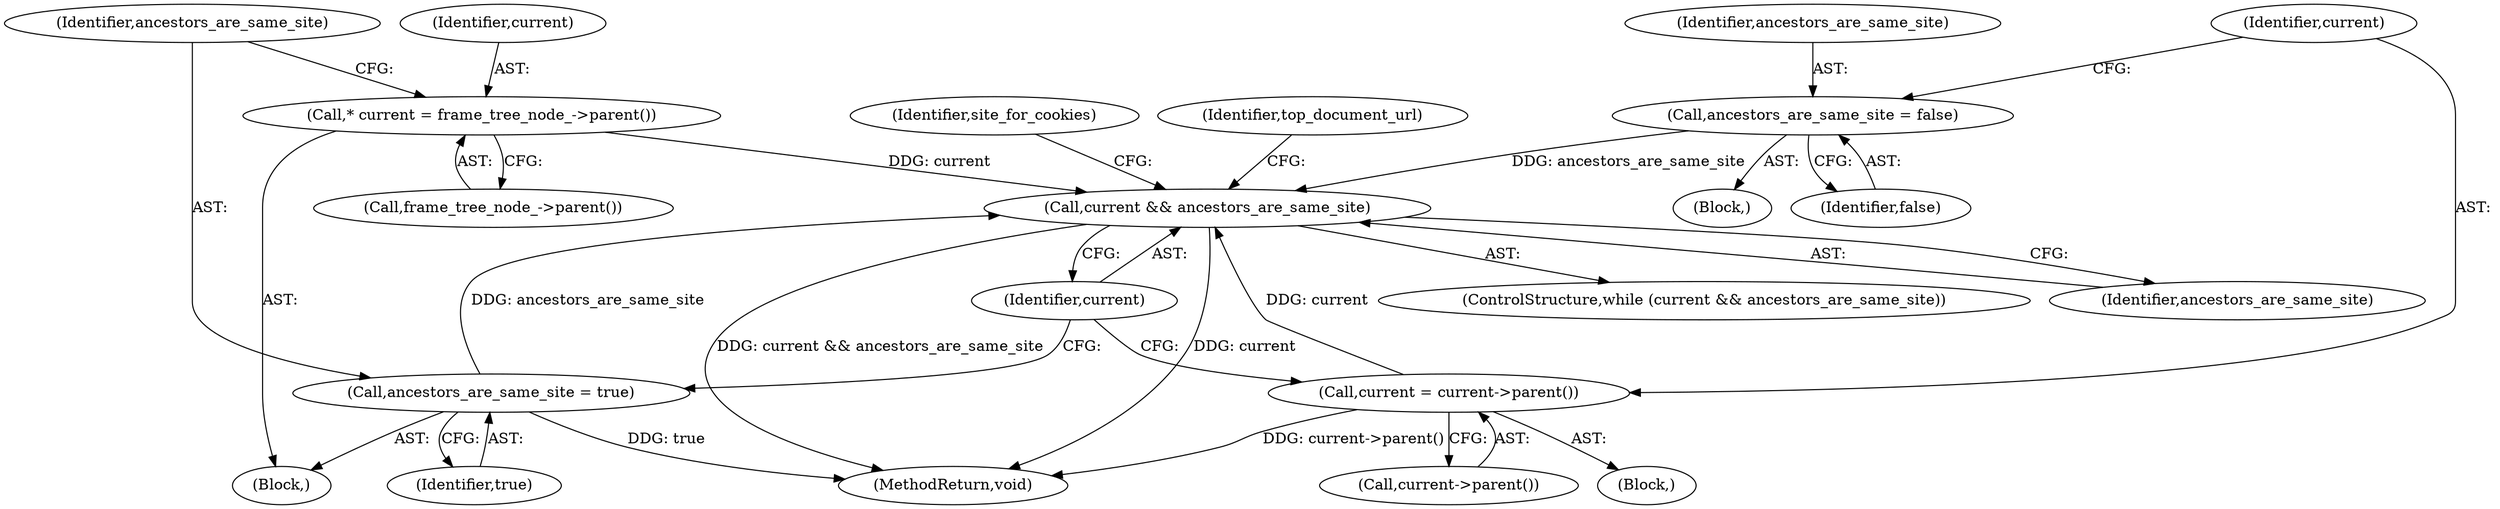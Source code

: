 digraph "0_Chrome_8355de453bb4014b74b2db5d7ca38c5664d65d83@pointer" {
"1000279" [label="(Call,current && ancestors_are_same_site)"];
"1000293" [label="(Call,current = current->parent())"];
"1000271" [label="(Call,* current = frame_tree_node_->parent())"];
"1000290" [label="(Call,ancestors_are_same_site = false)"];
"1000275" [label="(Call,ancestors_are_same_site = true)"];
"1000275" [label="(Call,ancestors_are_same_site = true)"];
"1000292" [label="(Identifier,false)"];
"1000103" [label="(Block,)"];
"1000386" [label="(MethodReturn,void)"];
"1000298" [label="(Identifier,site_for_cookies)"];
"1000278" [label="(ControlStructure,while (current && ancestors_are_same_site))"];
"1000291" [label="(Identifier,ancestors_are_same_site)"];
"1000277" [label="(Identifier,true)"];
"1000280" [label="(Identifier,current)"];
"1000279" [label="(Call,current && ancestors_are_same_site)"];
"1000282" [label="(Block,)"];
"1000294" [label="(Identifier,current)"];
"1000273" [label="(Call,frame_tree_node_->parent())"];
"1000293" [label="(Call,current = current->parent())"];
"1000286" [label="(Identifier,top_document_url)"];
"1000271" [label="(Call,* current = frame_tree_node_->parent())"];
"1000272" [label="(Identifier,current)"];
"1000289" [label="(Block,)"];
"1000276" [label="(Identifier,ancestors_are_same_site)"];
"1000295" [label="(Call,current->parent())"];
"1000290" [label="(Call,ancestors_are_same_site = false)"];
"1000281" [label="(Identifier,ancestors_are_same_site)"];
"1000279" -> "1000278"  [label="AST: "];
"1000279" -> "1000280"  [label="CFG: "];
"1000279" -> "1000281"  [label="CFG: "];
"1000280" -> "1000279"  [label="AST: "];
"1000281" -> "1000279"  [label="AST: "];
"1000286" -> "1000279"  [label="CFG: "];
"1000298" -> "1000279"  [label="CFG: "];
"1000279" -> "1000386"  [label="DDG: current"];
"1000279" -> "1000386"  [label="DDG: current && ancestors_are_same_site"];
"1000293" -> "1000279"  [label="DDG: current"];
"1000271" -> "1000279"  [label="DDG: current"];
"1000290" -> "1000279"  [label="DDG: ancestors_are_same_site"];
"1000275" -> "1000279"  [label="DDG: ancestors_are_same_site"];
"1000293" -> "1000282"  [label="AST: "];
"1000293" -> "1000295"  [label="CFG: "];
"1000294" -> "1000293"  [label="AST: "];
"1000295" -> "1000293"  [label="AST: "];
"1000280" -> "1000293"  [label="CFG: "];
"1000293" -> "1000386"  [label="DDG: current->parent()"];
"1000271" -> "1000103"  [label="AST: "];
"1000271" -> "1000273"  [label="CFG: "];
"1000272" -> "1000271"  [label="AST: "];
"1000273" -> "1000271"  [label="AST: "];
"1000276" -> "1000271"  [label="CFG: "];
"1000290" -> "1000289"  [label="AST: "];
"1000290" -> "1000292"  [label="CFG: "];
"1000291" -> "1000290"  [label="AST: "];
"1000292" -> "1000290"  [label="AST: "];
"1000294" -> "1000290"  [label="CFG: "];
"1000275" -> "1000103"  [label="AST: "];
"1000275" -> "1000277"  [label="CFG: "];
"1000276" -> "1000275"  [label="AST: "];
"1000277" -> "1000275"  [label="AST: "];
"1000280" -> "1000275"  [label="CFG: "];
"1000275" -> "1000386"  [label="DDG: true"];
}
